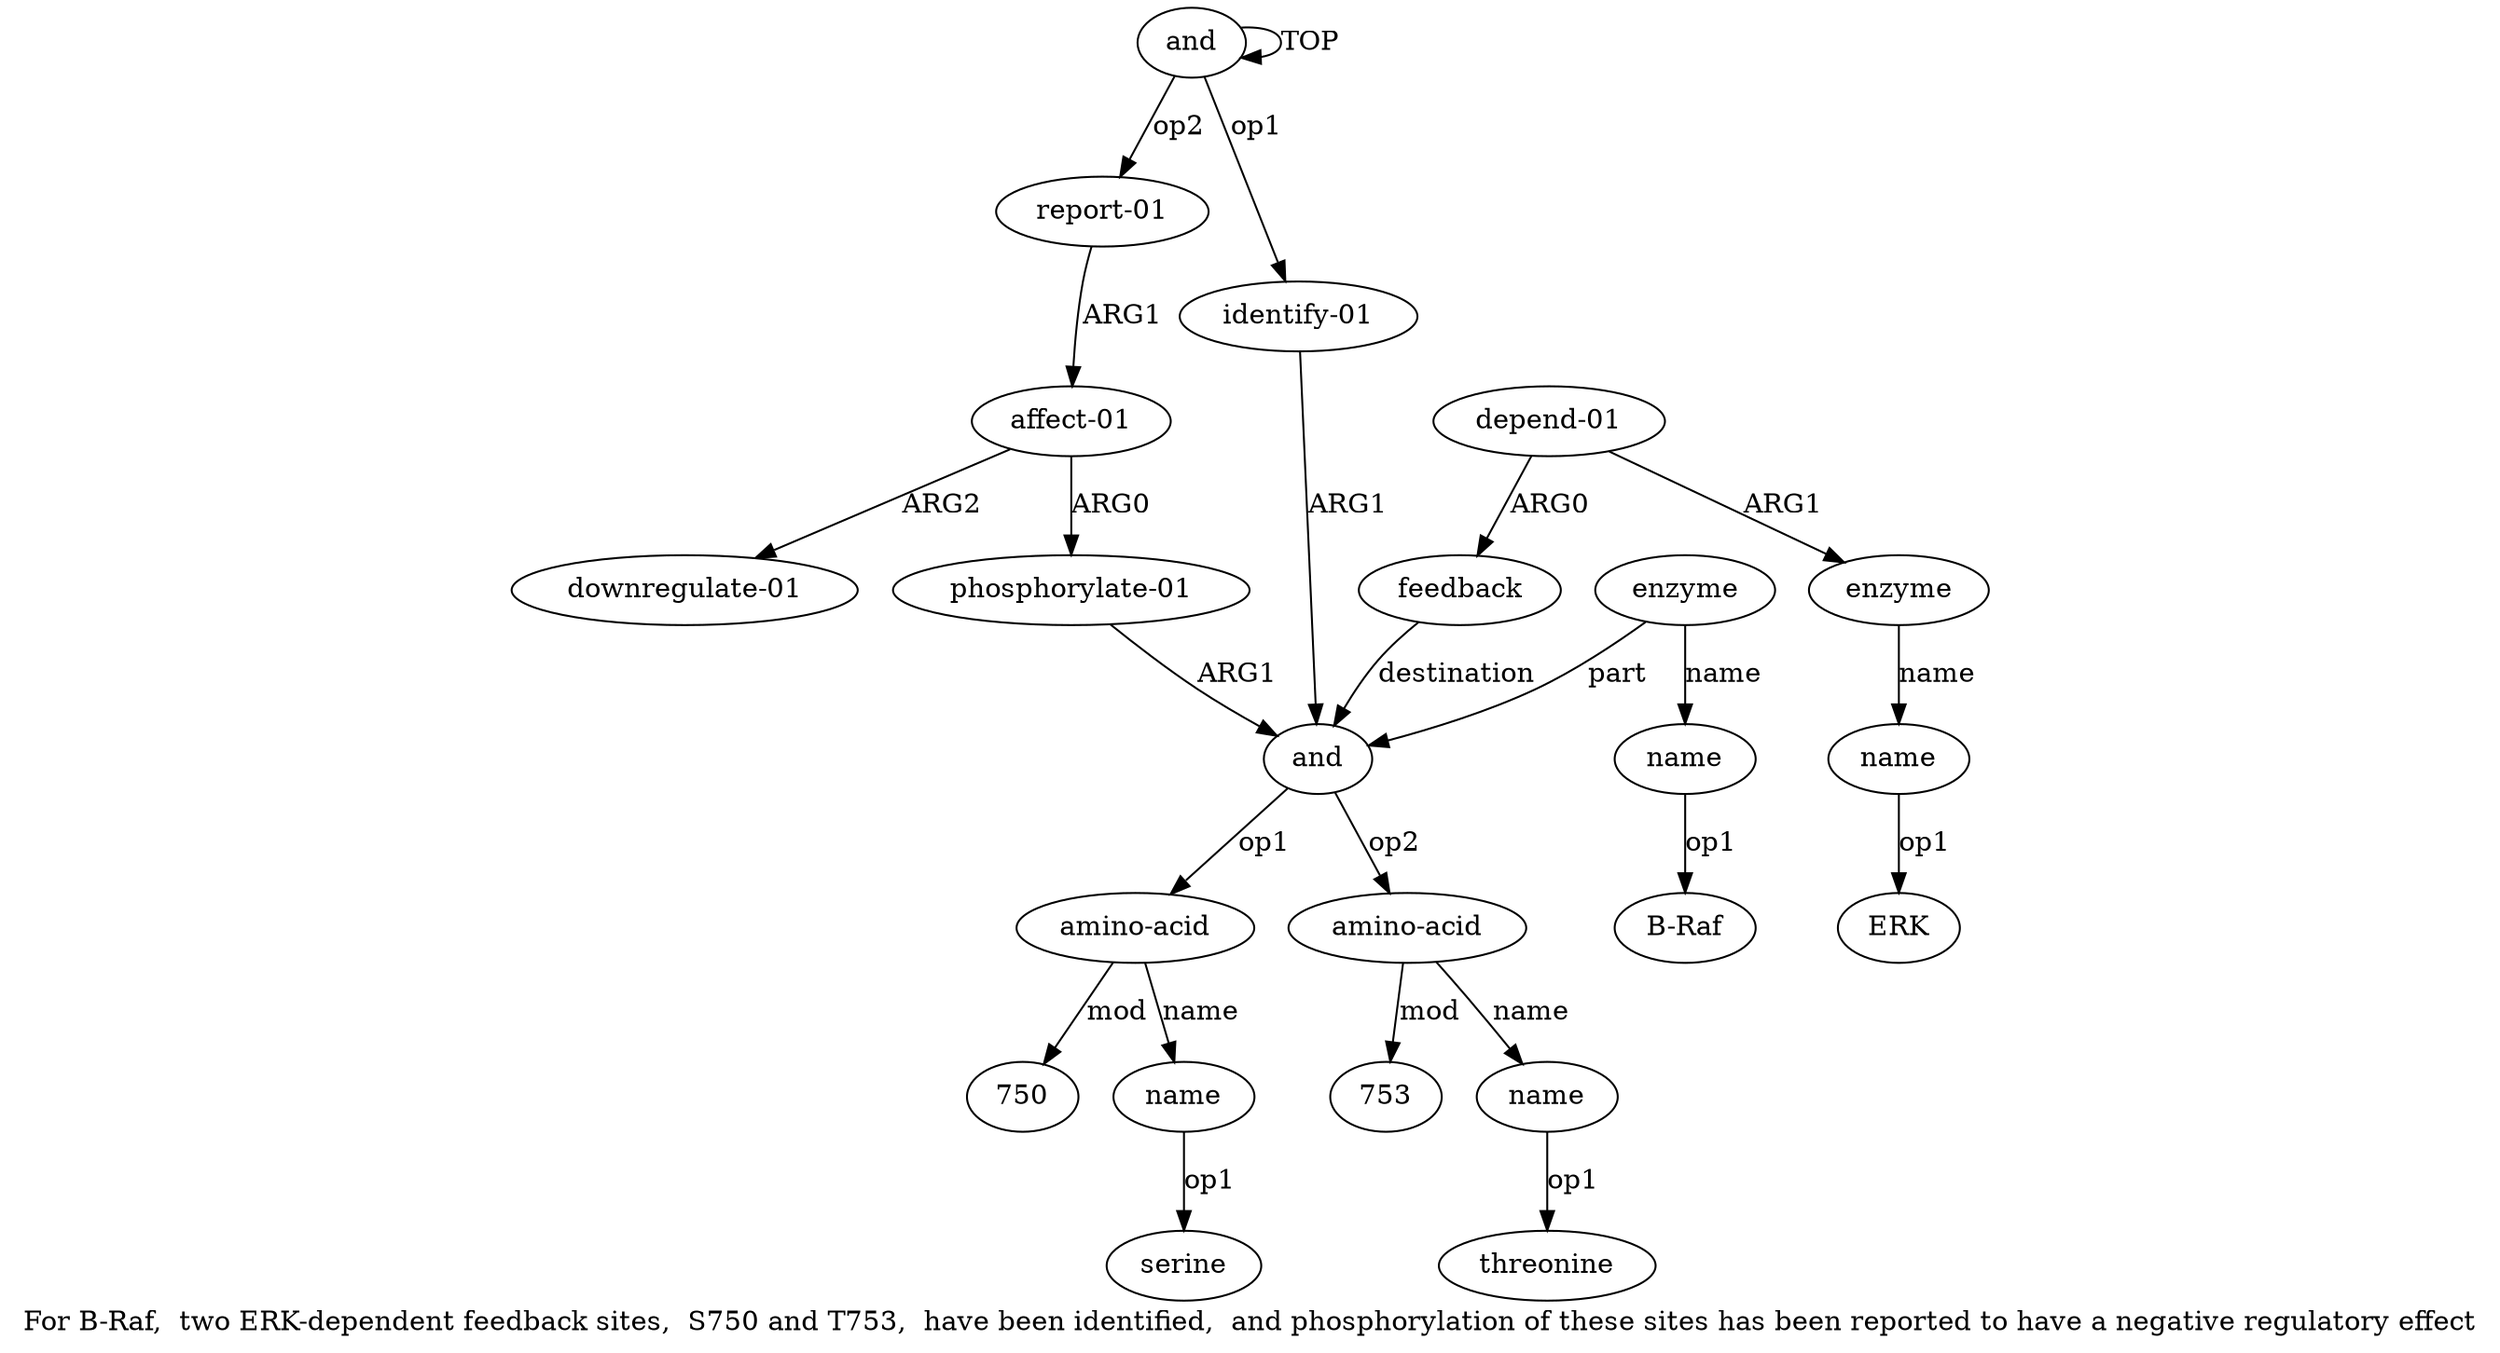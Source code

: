 digraph  {
	graph [label="For B-Raf,  two ERK-dependent feedback sites,  S750 and T753,  have been identified,  and phosphorylation of these sites has been \
reported to have a negative regulatory effect"];
	node [label="\N"];
	"a3 750"	 [color=black,
		gold_ind=-1,
		gold_label=750,
		label=750,
		test_ind=-1,
		test_label=750];
	"a8 B-Raf"	 [color=black,
		gold_ind=-1,
		gold_label="B-Raf",
		label="B-Raf",
		test_ind=-1,
		test_label="B-Raf"];
	"a5 753"	 [color=black,
		gold_ind=-1,
		gold_label=753,
		label=753,
		test_ind=-1,
		test_label=753];
	"a12 ERK"	 [color=black,
		gold_ind=-1,
		gold_label=ERK,
		label=ERK,
		test_ind=-1,
		test_label=ERK];
	a15	 [color=black,
		gold_ind=15,
		gold_label="phosphorylate-01",
		label="phosphorylate-01",
		test_ind=15,
		test_label="phosphorylate-01"];
	a2	 [color=black,
		gold_ind=2,
		gold_label=and,
		label=and,
		test_ind=2,
		test_label=and];
	a15 -> a2 [key=0,
	color=black,
	gold_label=ARG1,
	label=ARG1,
	test_label=ARG1];
a14 [color=black,
	gold_ind=14,
	gold_label="affect-01",
	label="affect-01",
	test_ind=14,
	test_label="affect-01"];
a14 -> a15 [key=0,
color=black,
gold_label=ARG0,
label=ARG0,
test_label=ARG0];
a16 [color=black,
gold_ind=16,
gold_label="downregulate-01",
label="downregulate-01",
test_ind=16,
test_label="downregulate-01"];
a14 -> a16 [key=0,
color=black,
gold_label=ARG2,
label=ARG2,
test_label=ARG2];
a11 [color=black,
gold_ind=11,
gold_label=enzyme,
label=enzyme,
test_ind=11,
test_label=enzyme];
a12 [color=black,
gold_ind=12,
gold_label=name,
label=name,
test_ind=12,
test_label=name];
a11 -> a12 [key=0,
color=black,
gold_label=name,
label=name,
test_label=name];
a10 [color=black,
gold_ind=10,
gold_label="depend-01",
label="depend-01",
test_ind=10,
test_label="depend-01"];
a10 -> a11 [key=0,
color=black,
gold_label=ARG1,
label=ARG1,
test_label=ARG1];
a9 [color=black,
gold_ind=9,
gold_label=feedback,
label=feedback,
test_ind=9,
test_label=feedback];
a10 -> a9 [key=0,
color=black,
gold_label=ARG0,
label=ARG0,
test_label=ARG0];
a13 [color=black,
gold_ind=13,
gold_label="report-01",
label="report-01",
test_ind=13,
test_label="report-01"];
a13 -> a14 [key=0,
color=black,
gold_label=ARG1,
label=ARG1,
test_label=ARG1];
a12 -> "a12 ERK" [key=0,
color=black,
gold_label=op1,
label=op1,
test_label=op1];
a1 [color=black,
gold_ind=1,
gold_label="identify-01",
label="identify-01",
test_ind=1,
test_label="identify-01"];
a1 -> a2 [key=0,
color=black,
gold_label=ARG1,
label=ARG1,
test_label=ARG1];
a0 [color=black,
gold_ind=0,
gold_label=and,
label=and,
test_ind=0,
test_label=and];
a0 -> a13 [key=0,
color=black,
gold_label=op2,
label=op2,
test_label=op2];
a0 -> a1 [key=0,
color=black,
gold_label=op1,
label=op1,
test_label=op1];
a0 -> a0 [key=0,
color=black,
gold_label=TOP,
label=TOP,
test_label=TOP];
a3 [color=black,
gold_ind=3,
gold_label="amino-acid",
label="amino-acid",
test_ind=3,
test_label="amino-acid"];
a3 -> "a3 750" [key=0,
color=black,
gold_label=mod,
label=mod,
test_label=mod];
a4 [color=black,
gold_ind=4,
gold_label=name,
label=name,
test_ind=4,
test_label=name];
a3 -> a4 [key=0,
color=black,
gold_label=name,
label=name,
test_label=name];
a2 -> a3 [key=0,
color=black,
gold_label=op1,
label=op1,
test_label=op1];
a5 [color=black,
gold_ind=5,
gold_label="amino-acid",
label="amino-acid",
test_ind=5,
test_label="amino-acid"];
a2 -> a5 [key=0,
color=black,
gold_label=op2,
label=op2,
test_label=op2];
a5 -> "a5 753" [key=0,
color=black,
gold_label=mod,
label=mod,
test_label=mod];
a6 [color=black,
gold_ind=6,
gold_label=name,
label=name,
test_ind=6,
test_label=name];
a5 -> a6 [key=0,
color=black,
gold_label=name,
label=name,
test_label=name];
"a4 serine" [color=black,
gold_ind=-1,
gold_label=serine,
label=serine,
test_ind=-1,
test_label=serine];
a4 -> "a4 serine" [key=0,
color=black,
gold_label=op1,
label=op1,
test_label=op1];
a7 [color=black,
gold_ind=7,
gold_label=enzyme,
label=enzyme,
test_ind=7,
test_label=enzyme];
a7 -> a2 [key=0,
color=black,
gold_label=part,
label=part,
test_label=part];
a8 [color=black,
gold_ind=8,
gold_label=name,
label=name,
test_ind=8,
test_label=name];
a7 -> a8 [key=0,
color=black,
gold_label=name,
label=name,
test_label=name];
"a6 threonine" [color=black,
gold_ind=-1,
gold_label=threonine,
label=threonine,
test_ind=-1,
test_label=threonine];
a6 -> "a6 threonine" [key=0,
color=black,
gold_label=op1,
label=op1,
test_label=op1];
a9 -> a2 [key=0,
color=black,
gold_label=destination,
label=destination,
test_label=destination];
a8 -> "a8 B-Raf" [key=0,
color=black,
gold_label=op1,
label=op1,
test_label=op1];
}
